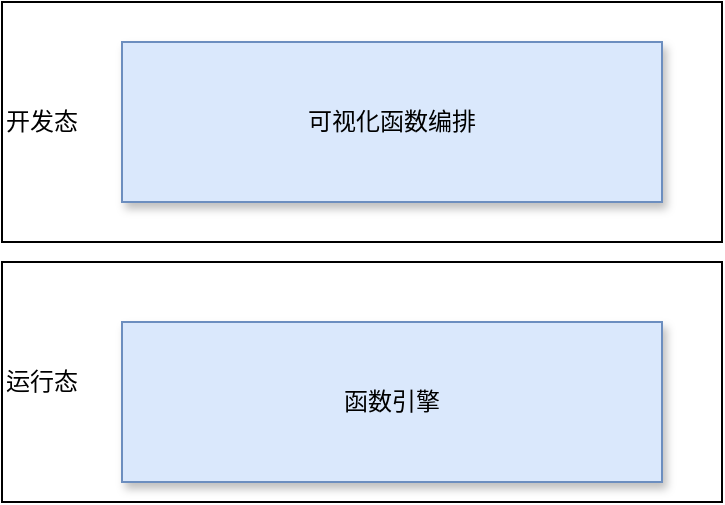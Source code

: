 <mxfile version="16.6.1" type="github">
  <diagram id="6BmZMtqxhM6QvQXqpz7c" name="Page-1">
    <mxGraphModel dx="868" dy="482" grid="1" gridSize="10" guides="1" tooltips="1" connect="1" arrows="1" fold="1" page="1" pageScale="1" pageWidth="827" pageHeight="1169" math="0" shadow="0">
      <root>
        <mxCell id="0" />
        <mxCell id="1" parent="0" />
        <mxCell id="8bqlW5B6ukZaVMm8iv8_-1" value="开发态" style="rounded=0;whiteSpace=wrap;html=1;align=left;" vertex="1" parent="1">
          <mxGeometry x="110" y="190" width="360" height="120" as="geometry" />
        </mxCell>
        <mxCell id="8bqlW5B6ukZaVMm8iv8_-2" value="可视化函数编排" style="rounded=0;whiteSpace=wrap;html=1;fillColor=#dae8fc;strokeColor=#6c8ebf;shadow=1;" vertex="1" parent="1">
          <mxGeometry x="170" y="210" width="270" height="80" as="geometry" />
        </mxCell>
        <mxCell id="8bqlW5B6ukZaVMm8iv8_-3" value="运行态" style="rounded=0;whiteSpace=wrap;html=1;align=left;" vertex="1" parent="1">
          <mxGeometry x="110" y="320" width="360" height="120" as="geometry" />
        </mxCell>
        <mxCell id="8bqlW5B6ukZaVMm8iv8_-4" value="函数引擎" style="rounded=0;whiteSpace=wrap;html=1;fillColor=#dae8fc;strokeColor=#6c8ebf;shadow=1;" vertex="1" parent="1">
          <mxGeometry x="170" y="350" width="270" height="80" as="geometry" />
        </mxCell>
      </root>
    </mxGraphModel>
  </diagram>
</mxfile>
